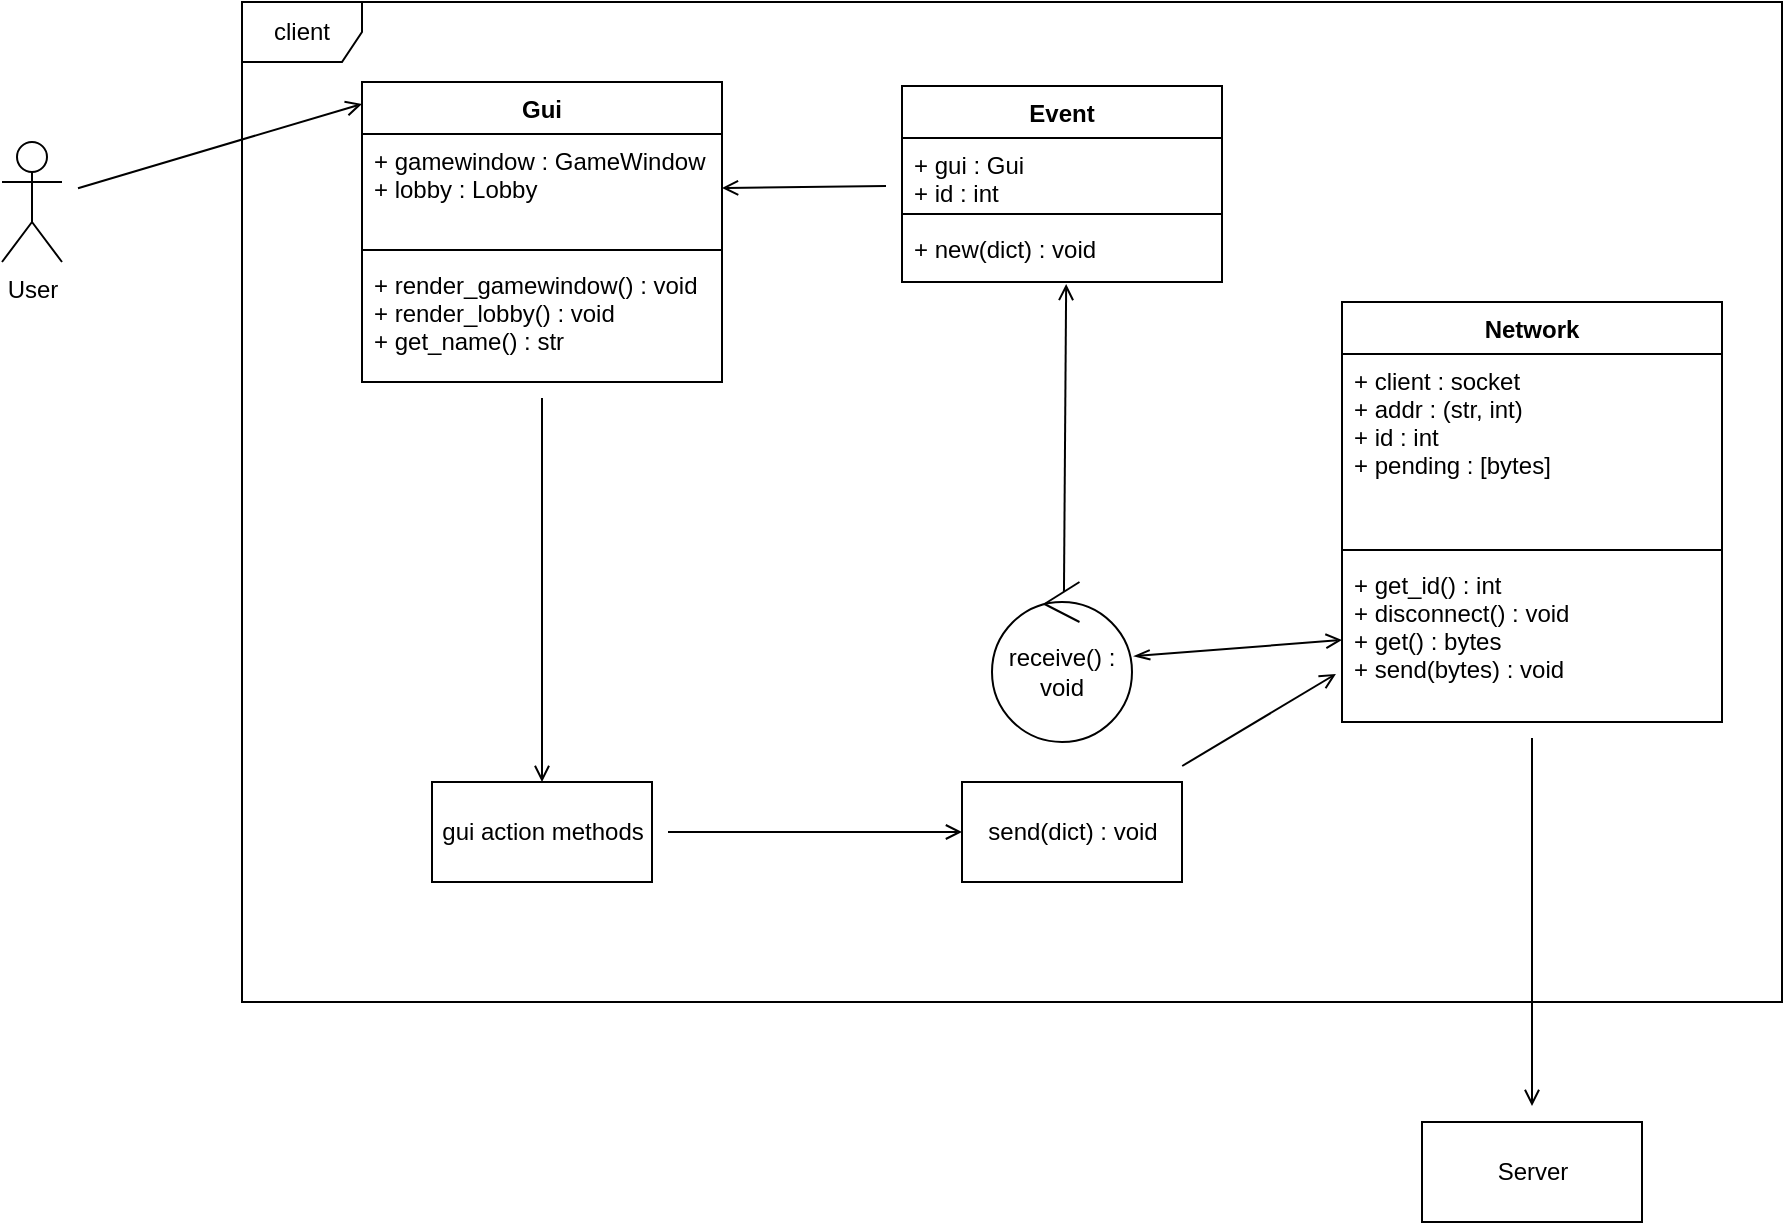 <mxfile version="15.3.5" type="device" pages="2"><diagram id="bMa7jS6PexlENvm1nKKA" name="client"><mxGraphModel dx="2249" dy="822" grid="1" gridSize="10" guides="1" tooltips="1" connect="1" arrows="1" fold="1" page="1" pageScale="1" pageWidth="827" pageHeight="1169" math="0" shadow="0"><root><mxCell id="kWpehuEJaaV3tbFeAMSQ-0"/><mxCell id="kWpehuEJaaV3tbFeAMSQ-1" parent="kWpehuEJaaV3tbFeAMSQ-0"/><mxCell id="pwGqHaAWMg0kZSffEI1N-27" value="client" style="shape=umlFrame;whiteSpace=wrap;html=1;hachureGap=4;pointerEvents=0;" vertex="1" parent="kWpehuEJaaV3tbFeAMSQ-1"><mxGeometry x="30" y="20" width="770" height="500" as="geometry"/></mxCell><mxCell id="pwGqHaAWMg0kZSffEI1N-35" style="edgeStyle=none;curved=1;rounded=0;orthogonalLoop=1;jettySize=auto;html=1;startArrow=none;startFill=0;endArrow=open;sourcePerimeterSpacing=8;targetPerimeterSpacing=8;" edge="1" parent="kWpehuEJaaV3tbFeAMSQ-1" source="HLB6gzCkukeOMsI7tZbZ-0" target="pwGqHaAWMg0kZSffEI1N-36"><mxGeometry relative="1" as="geometry"><mxPoint x="675" y="600" as="targetPoint"/></mxGeometry></mxCell><mxCell id="HLB6gzCkukeOMsI7tZbZ-0" value="Network" style="swimlane;fontStyle=1;align=center;verticalAlign=top;childLayout=stackLayout;horizontal=1;startSize=26;horizontalStack=0;resizeParent=1;resizeParentMax=0;resizeLast=0;collapsible=1;marginBottom=0;hachureGap=4;pointerEvents=0;" vertex="1" parent="kWpehuEJaaV3tbFeAMSQ-1"><mxGeometry x="580" y="170" width="190" height="210" as="geometry"><mxRectangle x="580" y="170" width="80" height="26" as="alternateBounds"/></mxGeometry></mxCell><mxCell id="HLB6gzCkukeOMsI7tZbZ-1" value="+ client : socket&#10;+ addr : (str, int)&#10;+ id : int&#10;+ pending : [bytes]" style="text;strokeColor=none;fillColor=none;align=left;verticalAlign=top;spacingLeft=4;spacingRight=4;overflow=hidden;rotatable=0;points=[[0,0.5],[1,0.5]];portConstraint=eastwest;" vertex="1" parent="HLB6gzCkukeOMsI7tZbZ-0"><mxGeometry y="26" width="190" height="94" as="geometry"/></mxCell><mxCell id="HLB6gzCkukeOMsI7tZbZ-2" value="" style="line;strokeWidth=1;fillColor=none;align=left;verticalAlign=middle;spacingTop=-1;spacingLeft=3;spacingRight=3;rotatable=0;labelPosition=right;points=[];portConstraint=eastwest;" vertex="1" parent="HLB6gzCkukeOMsI7tZbZ-0"><mxGeometry y="120" width="190" height="8" as="geometry"/></mxCell><mxCell id="HLB6gzCkukeOMsI7tZbZ-3" value="+ get_id() : int&#10;+ disconnect() : void&#10;+ get() : bytes&#10;+ send(bytes) : void&#10;" style="text;strokeColor=none;fillColor=none;align=left;verticalAlign=top;spacingLeft=4;spacingRight=4;overflow=hidden;rotatable=0;points=[[0,0.5],[1,0.5]];portConstraint=eastwest;" vertex="1" parent="HLB6gzCkukeOMsI7tZbZ-0"><mxGeometry y="128" width="190" height="82" as="geometry"/></mxCell><mxCell id="pwGqHaAWMg0kZSffEI1N-33" style="edgeStyle=none;curved=1;rounded=0;orthogonalLoop=1;jettySize=auto;html=1;entryX=0.5;entryY=0;entryDx=0;entryDy=0;startArrow=none;startFill=0;endArrow=open;sourcePerimeterSpacing=8;targetPerimeterSpacing=8;" edge="1" parent="kWpehuEJaaV3tbFeAMSQ-1" source="HBqbS_460Zx6_vYg5LCw-0" target="pwGqHaAWMg0kZSffEI1N-32"><mxGeometry relative="1" as="geometry"/></mxCell><mxCell id="HBqbS_460Zx6_vYg5LCw-0" value="Gui" style="swimlane;fontStyle=1;align=center;verticalAlign=top;childLayout=stackLayout;horizontal=1;startSize=26;horizontalStack=0;resizeParent=1;resizeParentMax=0;resizeLast=0;collapsible=1;marginBottom=0;hachureGap=4;pointerEvents=0;" vertex="1" parent="kWpehuEJaaV3tbFeAMSQ-1"><mxGeometry x="90" y="60" width="180" height="150" as="geometry"/></mxCell><mxCell id="HBqbS_460Zx6_vYg5LCw-1" value="+ gamewindow : GameWindow&#10;+ lobby : Lobby" style="text;strokeColor=none;fillColor=none;align=left;verticalAlign=top;spacingLeft=4;spacingRight=4;overflow=hidden;rotatable=0;points=[[0,0.5],[1,0.5]];portConstraint=eastwest;" vertex="1" parent="HBqbS_460Zx6_vYg5LCw-0"><mxGeometry y="26" width="180" height="54" as="geometry"/></mxCell><mxCell id="HBqbS_460Zx6_vYg5LCw-2" value="" style="line;strokeWidth=1;fillColor=none;align=left;verticalAlign=middle;spacingTop=-1;spacingLeft=3;spacingRight=3;rotatable=0;labelPosition=right;points=[];portConstraint=eastwest;" vertex="1" parent="HBqbS_460Zx6_vYg5LCw-0"><mxGeometry y="80" width="180" height="8" as="geometry"/></mxCell><mxCell id="HBqbS_460Zx6_vYg5LCw-3" value="+ render_gamewindow() : void&#10;+ render_lobby() : void&#10;+ get_name() : str" style="text;strokeColor=none;fillColor=none;align=left;verticalAlign=top;spacingLeft=4;spacingRight=4;overflow=hidden;rotatable=0;points=[[0,0.5],[1,0.5]];portConstraint=eastwest;" vertex="1" parent="HBqbS_460Zx6_vYg5LCw-0"><mxGeometry y="88" width="180" height="62" as="geometry"/></mxCell><mxCell id="pwGqHaAWMg0kZSffEI1N-31" style="edgeStyle=none;curved=1;rounded=0;orthogonalLoop=1;jettySize=auto;html=1;entryX=1;entryY=0.5;entryDx=0;entryDy=0;startArrow=none;startFill=0;endArrow=open;sourcePerimeterSpacing=8;targetPerimeterSpacing=8;" edge="1" parent="kWpehuEJaaV3tbFeAMSQ-1" source="pwGqHaAWMg0kZSffEI1N-0" target="HBqbS_460Zx6_vYg5LCw-1"><mxGeometry relative="1" as="geometry"/></mxCell><mxCell id="pwGqHaAWMg0kZSffEI1N-0" value="Event" style="swimlane;fontStyle=1;align=center;verticalAlign=top;childLayout=stackLayout;horizontal=1;startSize=26;horizontalStack=0;resizeParent=1;resizeParentMax=0;resizeLast=0;collapsible=1;marginBottom=0;hachureGap=4;pointerEvents=0;" vertex="1" parent="kWpehuEJaaV3tbFeAMSQ-1"><mxGeometry x="360" y="62" width="160" height="98" as="geometry"/></mxCell><mxCell id="pwGqHaAWMg0kZSffEI1N-1" value="+ gui : Gui&#10;+ id : int" style="text;strokeColor=none;fillColor=none;align=left;verticalAlign=top;spacingLeft=4;spacingRight=4;overflow=hidden;rotatable=0;points=[[0,0.5],[1,0.5]];portConstraint=eastwest;" vertex="1" parent="pwGqHaAWMg0kZSffEI1N-0"><mxGeometry y="26" width="160" height="34" as="geometry"/></mxCell><mxCell id="pwGqHaAWMg0kZSffEI1N-2" value="" style="line;strokeWidth=1;fillColor=none;align=left;verticalAlign=middle;spacingTop=-1;spacingLeft=3;spacingRight=3;rotatable=0;labelPosition=right;points=[];portConstraint=eastwest;" vertex="1" parent="pwGqHaAWMg0kZSffEI1N-0"><mxGeometry y="60" width="160" height="8" as="geometry"/></mxCell><mxCell id="pwGqHaAWMg0kZSffEI1N-3" value="+ new(dict) : void" style="text;strokeColor=none;fillColor=none;align=left;verticalAlign=top;spacingLeft=4;spacingRight=4;overflow=hidden;rotatable=0;points=[[0,0.5],[1,0.5]];portConstraint=eastwest;" vertex="1" parent="pwGqHaAWMg0kZSffEI1N-0"><mxGeometry y="68" width="160" height="30" as="geometry"/></mxCell><mxCell id="pwGqHaAWMg0kZSffEI1N-8" style="edgeStyle=none;curved=1;rounded=0;orthogonalLoop=1;jettySize=auto;html=1;entryX=0;entryY=0.073;entryDx=0;entryDy=0;entryPerimeter=0;startArrow=none;startFill=0;endArrow=open;sourcePerimeterSpacing=8;targetPerimeterSpacing=8;" edge="1" parent="kWpehuEJaaV3tbFeAMSQ-1" source="pwGqHaAWMg0kZSffEI1N-7" target="HBqbS_460Zx6_vYg5LCw-0"><mxGeometry relative="1" as="geometry"/></mxCell><mxCell id="pwGqHaAWMg0kZSffEI1N-7" value="User" style="shape=umlActor;verticalLabelPosition=bottom;verticalAlign=top;html=1;hachureGap=4;pointerEvents=0;" vertex="1" parent="kWpehuEJaaV3tbFeAMSQ-1"><mxGeometry x="-90" y="90" width="30" height="60" as="geometry"/></mxCell><object label="" id="pwGqHaAWMg0kZSffEI1N-25"><mxCell style="edgeStyle=none;curved=1;rounded=0;orthogonalLoop=1;jettySize=auto;html=1;startArrow=openThin;startFill=0;endArrow=open;sourcePerimeterSpacing=8;targetPerimeterSpacing=8;exitX=1.014;exitY=0.463;exitDx=0;exitDy=0;exitPerimeter=0;entryX=0;entryY=0.5;entryDx=0;entryDy=0;" edge="1" parent="kWpehuEJaaV3tbFeAMSQ-1" source="pwGqHaAWMg0kZSffEI1N-28" target="HLB6gzCkukeOMsI7tZbZ-3"><mxGeometry relative="1" as="geometry"><mxPoint x="503" y="345.443" as="sourcePoint"/><mxPoint x="580" y="346" as="targetPoint"/></mxGeometry></mxCell></object><mxCell id="pwGqHaAWMg0kZSffEI1N-26" style="edgeStyle=none;curved=1;rounded=0;orthogonalLoop=1;jettySize=auto;html=1;entryX=0.513;entryY=1.033;entryDx=0;entryDy=0;entryPerimeter=0;startArrow=none;startFill=0;endArrow=open;sourcePerimeterSpacing=8;targetPerimeterSpacing=8;exitX=0.514;exitY=0.063;exitDx=0;exitDy=0;exitPerimeter=0;" edge="1" parent="kWpehuEJaaV3tbFeAMSQ-1" source="pwGqHaAWMg0kZSffEI1N-28" target="pwGqHaAWMg0kZSffEI1N-3"><mxGeometry relative="1" as="geometry"><mxPoint x="440.373" y="312" as="sourcePoint"/></mxGeometry></mxCell><mxCell id="pwGqHaAWMg0kZSffEI1N-28" value="receive() : void" style="ellipse;shape=umlControl;whiteSpace=wrap;html=1;hachureGap=4;pointerEvents=0;" vertex="1" parent="kWpehuEJaaV3tbFeAMSQ-1"><mxGeometry x="405" y="310" width="70" height="80" as="geometry"/></mxCell><mxCell id="pwGqHaAWMg0kZSffEI1N-30" style="edgeStyle=none;curved=1;rounded=0;orthogonalLoop=1;jettySize=auto;html=1;entryX=-0.016;entryY=0.707;entryDx=0;entryDy=0;entryPerimeter=0;startArrow=none;startFill=0;endArrow=open;sourcePerimeterSpacing=8;targetPerimeterSpacing=8;" edge="1" parent="kWpehuEJaaV3tbFeAMSQ-1" source="pwGqHaAWMg0kZSffEI1N-29" target="HLB6gzCkukeOMsI7tZbZ-3"><mxGeometry relative="1" as="geometry"/></mxCell><mxCell id="pwGqHaAWMg0kZSffEI1N-29" value="send(dict) : void" style="html=1;hachureGap=4;pointerEvents=0;" vertex="1" parent="kWpehuEJaaV3tbFeAMSQ-1"><mxGeometry x="390" y="410" width="110" height="50" as="geometry"/></mxCell><mxCell id="pwGqHaAWMg0kZSffEI1N-34" style="edgeStyle=none;curved=1;rounded=0;orthogonalLoop=1;jettySize=auto;html=1;entryX=0;entryY=0.5;entryDx=0;entryDy=0;startArrow=none;startFill=0;endArrow=open;sourcePerimeterSpacing=8;targetPerimeterSpacing=8;" edge="1" parent="kWpehuEJaaV3tbFeAMSQ-1" source="pwGqHaAWMg0kZSffEI1N-32" target="pwGqHaAWMg0kZSffEI1N-29"><mxGeometry relative="1" as="geometry"/></mxCell><mxCell id="pwGqHaAWMg0kZSffEI1N-32" value="gui action methods" style="html=1;hachureGap=4;pointerEvents=0;" vertex="1" parent="kWpehuEJaaV3tbFeAMSQ-1"><mxGeometry x="125" y="410" width="110" height="50" as="geometry"/></mxCell><mxCell id="pwGqHaAWMg0kZSffEI1N-36" value="Server" style="html=1;hachureGap=4;pointerEvents=0;" vertex="1" parent="kWpehuEJaaV3tbFeAMSQ-1"><mxGeometry x="620" y="580" width="110" height="50" as="geometry"/></mxCell></root></mxGraphModel></diagram><diagram id="zHhenTlOboiSMSNAyc5x" name="server"><mxGraphModel dx="1422" dy="822" grid="1" gridSize="10" guides="1" tooltips="1" connect="1" arrows="1" fold="1" page="1" pageScale="1" pageWidth="827" pageHeight="1169" math="0" shadow="0"><root><mxCell id="g6th9yy6tnLgJerd5W2u-0"/><mxCell id="g6th9yy6tnLgJerd5W2u-1" parent="g6th9yy6tnLgJerd5W2u-0"/><mxCell id="g6th9yy6tnLgJerd5W2u-2" value="Server" style="shape=umlFrame;whiteSpace=wrap;html=1;hachureGap=4;pointerEvents=0;" vertex="1" parent="g6th9yy6tnLgJerd5W2u-1"><mxGeometry x="30" y="50" width="780" height="470" as="geometry"/></mxCell><mxCell id="g6th9yy6tnLgJerd5W2u-28" style="edgeStyle=none;curved=1;rounded=0;orthogonalLoop=1;jettySize=auto;html=1;entryX=0.5;entryY=0;entryDx=0;entryDy=0;startArrow=none;startFill=0;endArrow=open;sourcePerimeterSpacing=8;targetPerimeterSpacing=8;exitX=0.011;exitY=0.148;exitDx=0;exitDy=0;exitPerimeter=0;" edge="1" parent="g6th9yy6tnLgJerd5W2u-1" source="g6th9yy6tnLgJerd5W2u-4" target="g6th9yy6tnLgJerd5W2u-17"><mxGeometry relative="1" as="geometry"><Array as="points"><mxPoint x="260" y="100"/><mxPoint x="220" y="110"/><mxPoint x="210" y="150"/></Array></mxGeometry></mxCell><mxCell id="g6th9yy6tnLgJerd5W2u-3" value="Game" style="swimlane;fontStyle=1;align=center;verticalAlign=top;childLayout=stackLayout;horizontal=1;startSize=26;horizontalStack=0;resizeParent=1;resizeParentMax=0;resizeLast=0;collapsible=1;marginBottom=0;hachureGap=4;pointerEvents=0;" vertex="1" parent="g6th9yy6tnLgJerd5W2u-1"><mxGeometry x="580" y="70" width="180" height="258" as="geometry"/></mxCell><mxCell id="g6th9yy6tnLgJerd5W2u-4" value="+ deck : Deck&#10;+ gamedeck : GameDeck&#10;+ turnmanager : TurnManager&#10;+ server : Server" style="text;strokeColor=none;fillColor=none;align=left;verticalAlign=top;spacingLeft=4;spacingRight=4;overflow=hidden;rotatable=0;points=[[0,0.5],[1,0.5]];portConstraint=eastwest;" vertex="1" parent="g6th9yy6tnLgJerd5W2u-3"><mxGeometry y="26" width="180" height="74" as="geometry"/></mxCell><mxCell id="g6th9yy6tnLgJerd5W2u-5" value="" style="line;strokeWidth=1;fillColor=none;align=left;verticalAlign=middle;spacingTop=-1;spacingLeft=3;spacingRight=3;rotatable=0;labelPosition=right;points=[];portConstraint=eastwest;" vertex="1" parent="g6th9yy6tnLgJerd5W2u-3"><mxGeometry y="100" width="180" height="8" as="geometry"/></mxCell><mxCell id="g6th9yy6tnLgJerd5W2u-6" value="+ start(list(str)) : void&#10;+ play_first_card() : void&#10;..." style="text;strokeColor=none;fillColor=none;align=left;verticalAlign=top;spacingLeft=4;spacingRight=4;overflow=hidden;rotatable=0;points=[[0,0.5],[1,0.5]];portConstraint=eastwest;" vertex="1" parent="g6th9yy6tnLgJerd5W2u-3"><mxGeometry y="108" width="180" height="150" as="geometry"/></mxCell><mxCell id="g6th9yy6tnLgJerd5W2u-20" style="edgeStyle=none;curved=1;rounded=0;orthogonalLoop=1;jettySize=auto;html=1;entryX=0.49;entryY=1.027;entryDx=0;entryDy=0;entryPerimeter=0;startArrow=none;startFill=0;endArrow=open;sourcePerimeterSpacing=8;targetPerimeterSpacing=8;" edge="1" parent="g6th9yy6tnLgJerd5W2u-1" source="g6th9yy6tnLgJerd5W2u-7" target="g6th9yy6tnLgJerd5W2u-16"><mxGeometry relative="1" as="geometry"/></mxCell><mxCell id="g6th9yy6tnLgJerd5W2u-21" style="edgeStyle=none;curved=1;rounded=0;orthogonalLoop=1;jettySize=auto;html=1;entryX=0.5;entryY=1;entryDx=0;entryDy=0;entryPerimeter=0;startArrow=none;startFill=0;endArrow=open;sourcePerimeterSpacing=8;targetPerimeterSpacing=8;" edge="1" parent="g6th9yy6tnLgJerd5W2u-1" source="g6th9yy6tnLgJerd5W2u-7" target="g6th9yy6tnLgJerd5W2u-15"><mxGeometry relative="1" as="geometry"/></mxCell><mxCell id="g6th9yy6tnLgJerd5W2u-7" value="Client" style="html=1;hachureGap=4;pointerEvents=0;" vertex="1" parent="g6th9yy6tnLgJerd5W2u-1"><mxGeometry x="120" y="590" width="280" height="100" as="geometry"/></mxCell><mxCell id="g6th9yy6tnLgJerd5W2u-14" value="+ clients : {str : Client}" style="text;strokeColor=none;fillColor=none;align=left;verticalAlign=top;spacingLeft=4;spacingRight=4;overflow=hidden;rotatable=0;points=[[0,0.5],[1,0.5]];portConstraint=eastwest;hachureGap=4;pointerEvents=0;" vertex="1" parent="g6th9yy6tnLgJerd5W2u-1"><mxGeometry x="610" y="402" width="150" height="26" as="geometry"/></mxCell><mxCell id="g6th9yy6tnLgJerd5W2u-23" style="edgeStyle=none;curved=1;rounded=0;orthogonalLoop=1;jettySize=auto;html=1;entryX=0;entryY=0.5;entryDx=0;entryDy=0;startArrow=none;startFill=0;endArrow=open;sourcePerimeterSpacing=8;targetPerimeterSpacing=8;" edge="1" parent="g6th9yy6tnLgJerd5W2u-1" source="g6th9yy6tnLgJerd5W2u-15" target="g6th9yy6tnLgJerd5W2u-14"><mxGeometry relative="1" as="geometry"/></mxCell><mxCell id="g6th9yy6tnLgJerd5W2u-26" style="edgeStyle=none;curved=1;rounded=0;orthogonalLoop=1;jettySize=auto;html=1;entryX=0.506;entryY=0.962;entryDx=0;entryDy=0;startArrow=none;startFill=0;endArrow=open;sourcePerimeterSpacing=8;targetPerimeterSpacing=8;exitX=0.673;exitY=0.143;exitDx=0;exitDy=0;exitPerimeter=0;entryPerimeter=0;" edge="1" parent="g6th9yy6tnLgJerd5W2u-1" source="g6th9yy6tnLgJerd5W2u-16" target="g6th9yy6tnLgJerd5W2u-32"><mxGeometry relative="1" as="geometry"><mxPoint x="354" y="308" as="targetPoint"/></mxGeometry></mxCell><mxCell id="g6th9yy6tnLgJerd5W2u-34" style="edgeStyle=none;curved=1;rounded=0;orthogonalLoop=1;jettySize=auto;html=1;entryX=0.959;entryY=0.5;entryDx=0;entryDy=0;entryPerimeter=0;startArrow=none;startFill=0;endArrow=open;sourcePerimeterSpacing=8;targetPerimeterSpacing=8;" edge="1" parent="g6th9yy6tnLgJerd5W2u-1" source="g6th9yy6tnLgJerd5W2u-15" target="g6th9yy6tnLgJerd5W2u-16"><mxGeometry relative="1" as="geometry"/></mxCell><mxCell id="g6th9yy6tnLgJerd5W2u-15" value="receive()&amp;nbsp;" style="ellipse;shape=umlControl;whiteSpace=wrap;html=1;hachureGap=4;pointerEvents=0;" vertex="1" parent="g6th9yy6tnLgJerd5W2u-1"><mxGeometry x="430" y="359" width="98" height="112" as="geometry"/></mxCell><mxCell id="g6th9yy6tnLgJerd5W2u-16" value="handle(socket)" style="ellipse;shape=umlControl;whiteSpace=wrap;html=1;hachureGap=4;pointerEvents=0;" vertex="1" parent="g6th9yy6tnLgJerd5W2u-1"><mxGeometry x="276" y="359" width="98" height="112" as="geometry"/></mxCell><mxCell id="g6th9yy6tnLgJerd5W2u-19" style="edgeStyle=none;curved=1;rounded=0;orthogonalLoop=1;jettySize=auto;html=1;entryX=0.25;entryY=0;entryDx=0;entryDy=0;startArrow=none;startFill=0;endArrow=open;sourcePerimeterSpacing=8;targetPerimeterSpacing=8;" edge="1" parent="g6th9yy6tnLgJerd5W2u-1" source="g6th9yy6tnLgJerd5W2u-17" target="g6th9yy6tnLgJerd5W2u-7"><mxGeometry relative="1" as="geometry"/></mxCell><mxCell id="g6th9yy6tnLgJerd5W2u-17" value="send(socket, dict)" style="html=1;hachureGap=4;pointerEvents=0;" vertex="1" parent="g6th9yy6tnLgJerd5W2u-1"><mxGeometry x="140" y="390" width="110" height="50" as="geometry"/></mxCell><mxCell id="g6th9yy6tnLgJerd5W2u-22" value="connect" style="text;html=1;align=center;verticalAlign=middle;resizable=0;points=[];autosize=1;strokeColor=none;fillColor=none;" vertex="1" parent="g6th9yy6tnLgJerd5W2u-1"><mxGeometry x="400" y="540" width="60" height="20" as="geometry"/></mxCell><mxCell id="g6th9yy6tnLgJerd5W2u-24" value="add" style="text;html=1;strokeColor=none;fillColor=none;align=center;verticalAlign=middle;whiteSpace=wrap;rounded=0;hachureGap=4;pointerEvents=0;" vertex="1" parent="g6th9yy6tnLgJerd5W2u-1"><mxGeometry x="560" y="382" width="40" height="20" as="geometry"/></mxCell><mxCell id="g6th9yy6tnLgJerd5W2u-27" style="edgeStyle=none;curved=1;rounded=0;orthogonalLoop=1;jettySize=auto;html=1;entryX=0.006;entryY=0.427;entryDx=0;entryDy=0;entryPerimeter=0;startArrow=none;startFill=0;endArrow=open;sourcePerimeterSpacing=8;targetPerimeterSpacing=8;exitX=1.031;exitY=0.163;exitDx=0;exitDy=0;exitPerimeter=0;" edge="1" parent="g6th9yy6tnLgJerd5W2u-1" source="g6th9yy6tnLgJerd5W2u-29" target="g6th9yy6tnLgJerd5W2u-6"><mxGeometry relative="1" as="geometry"><mxPoint x="422" y="261.246" as="sourcePoint"/></mxGeometry></mxCell><mxCell id="g6th9yy6tnLgJerd5W2u-29" value="Event" style="swimlane;fontStyle=1;align=center;verticalAlign=top;childLayout=stackLayout;horizontal=1;startSize=26;horizontalStack=0;resizeParent=1;resizeParentMax=0;resizeLast=0;collapsible=1;marginBottom=0;hachureGap=4;pointerEvents=0;" vertex="1" parent="g6th9yy6tnLgJerd5W2u-1"><mxGeometry x="270" y="210" width="160" height="86" as="geometry"/></mxCell><mxCell id="g6th9yy6tnLgJerd5W2u-30" value="+ game : Game" style="text;strokeColor=none;fillColor=none;align=left;verticalAlign=top;spacingLeft=4;spacingRight=4;overflow=hidden;rotatable=0;points=[[0,0.5],[1,0.5]];portConstraint=eastwest;" vertex="1" parent="g6th9yy6tnLgJerd5W2u-29"><mxGeometry y="26" width="160" height="26" as="geometry"/></mxCell><mxCell id="g6th9yy6tnLgJerd5W2u-31" value="" style="line;strokeWidth=1;fillColor=none;align=left;verticalAlign=middle;spacingTop=-1;spacingLeft=3;spacingRight=3;rotatable=0;labelPosition=right;points=[];portConstraint=eastwest;" vertex="1" parent="g6th9yy6tnLgJerd5W2u-29"><mxGeometry y="52" width="160" height="8" as="geometry"/></mxCell><mxCell id="g6th9yy6tnLgJerd5W2u-32" value="+ new(dict) : void" style="text;strokeColor=none;fillColor=none;align=left;verticalAlign=top;spacingLeft=4;spacingRight=4;overflow=hidden;rotatable=0;points=[[0,0.5],[1,0.5]];portConstraint=eastwest;" vertex="1" parent="g6th9yy6tnLgJerd5W2u-29"><mxGeometry y="60" width="160" height="26" as="geometry"/></mxCell><mxCell id="g6th9yy6tnLgJerd5W2u-35" value="start" style="text;html=1;strokeColor=none;fillColor=none;align=center;verticalAlign=middle;whiteSpace=wrap;rounded=0;hachureGap=4;pointerEvents=0;" vertex="1" parent="g6th9yy6tnLgJerd5W2u-1"><mxGeometry x="380" y="390" width="40" height="20" as="geometry"/></mxCell></root></mxGraphModel></diagram></mxfile>